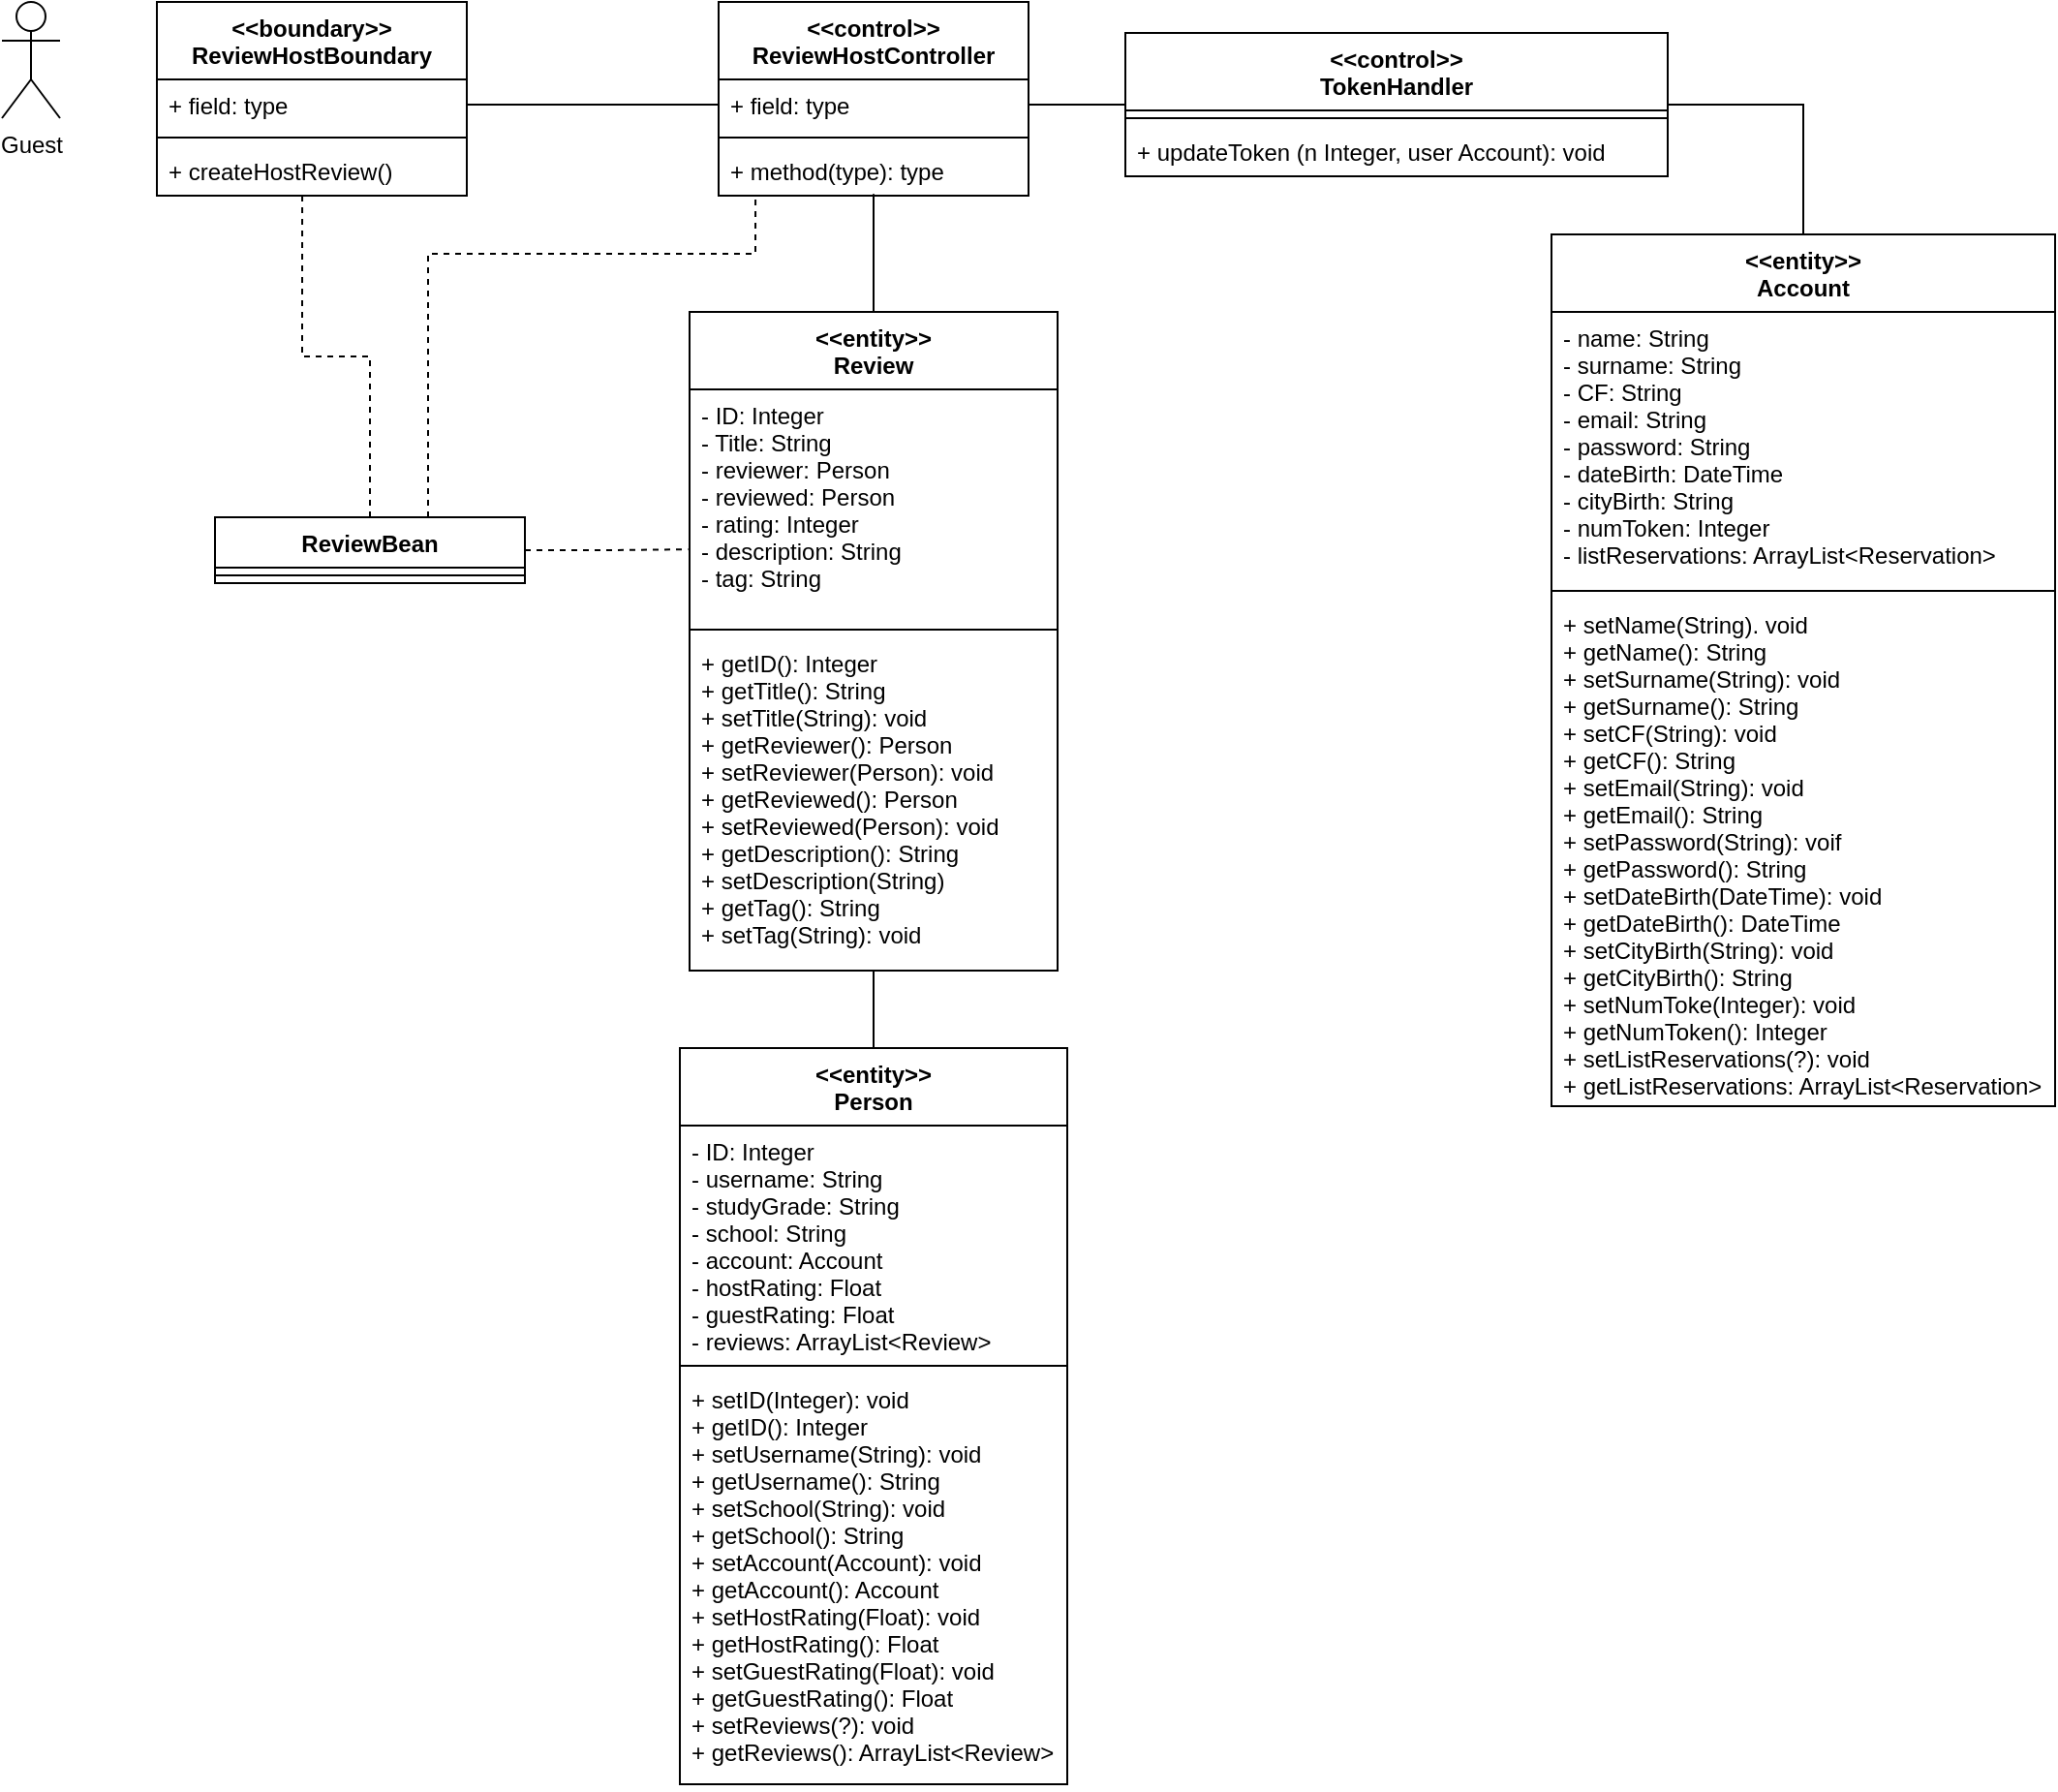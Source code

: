 <mxfile version="14.0.0" type="github">
  <diagram id="09jijmmeEL49xiMSb2o-" name="Page-1">
    <mxGraphModel dx="1673" dy="896" grid="1" gridSize="10" guides="1" tooltips="1" connect="1" arrows="1" fold="1" page="1" pageScale="1" pageWidth="1169" pageHeight="827" math="0" shadow="0">
      <root>
        <mxCell id="0" />
        <mxCell id="1" parent="0" />
        <mxCell id="DUrG6-pXYDQIY_fJw-mi-1" style="edgeStyle=orthogonalEdgeStyle;rounded=0;orthogonalLoop=1;jettySize=auto;html=1;exitX=0.5;exitY=0;exitDx=0;exitDy=0;entryX=0.119;entryY=1;entryDx=0;entryDy=0;entryPerimeter=0;dashed=1;endArrow=none;endFill=0;" parent="1" source="DUrG6-pXYDQIY_fJw-mi-4" target="DUrG6-pXYDQIY_fJw-mi-14" edge="1">
          <mxGeometry relative="1" as="geometry">
            <Array as="points">
              <mxPoint x="250" y="180" />
              <mxPoint x="419" y="180" />
            </Array>
          </mxGeometry>
        </mxCell>
        <mxCell id="4nNfvsDVkFAxNqIKHBWq-24" style="edgeStyle=orthogonalEdgeStyle;rounded=0;orthogonalLoop=1;jettySize=auto;html=1;entryX=0.469;entryY=0.977;entryDx=0;entryDy=0;entryPerimeter=0;endArrow=none;endFill=0;dashed=1;" edge="1" parent="1" source="DUrG6-pXYDQIY_fJw-mi-4" target="DUrG6-pXYDQIY_fJw-mi-10">
          <mxGeometry relative="1" as="geometry" />
        </mxCell>
        <mxCell id="4nNfvsDVkFAxNqIKHBWq-25" style="edgeStyle=orthogonalEdgeStyle;rounded=0;orthogonalLoop=1;jettySize=auto;html=1;entryX=-0.004;entryY=0.688;entryDx=0;entryDy=0;entryPerimeter=0;dashed=1;endArrow=none;endFill=0;" edge="1" parent="1" source="DUrG6-pXYDQIY_fJw-mi-4" target="4nNfvsDVkFAxNqIKHBWq-4">
          <mxGeometry relative="1" as="geometry" />
        </mxCell>
        <mxCell id="DUrG6-pXYDQIY_fJw-mi-4" value="ReviewBean" style="swimlane;fontStyle=1;align=center;verticalAlign=top;childLayout=stackLayout;horizontal=1;startSize=26;horizontalStack=0;resizeParent=1;resizeParentMax=0;resizeLast=0;collapsible=1;marginBottom=0;" parent="1" vertex="1">
          <mxGeometry x="140" y="316" width="160" height="34" as="geometry" />
        </mxCell>
        <mxCell id="DUrG6-pXYDQIY_fJw-mi-5" value="" style="line;strokeWidth=1;fillColor=none;align=left;verticalAlign=middle;spacingTop=-1;spacingLeft=3;spacingRight=3;rotatable=0;labelPosition=right;points=[];portConstraint=eastwest;" parent="DUrG6-pXYDQIY_fJw-mi-4" vertex="1">
          <mxGeometry y="26" width="160" height="8" as="geometry" />
        </mxCell>
        <mxCell id="DUrG6-pXYDQIY_fJw-mi-6" value="Guest" style="shape=umlActor;verticalLabelPosition=bottom;verticalAlign=top;html=1;outlineConnect=0;" parent="1" vertex="1">
          <mxGeometry x="30" y="50" width="30" height="60" as="geometry" />
        </mxCell>
        <mxCell id="DUrG6-pXYDQIY_fJw-mi-7" value="&lt;&lt;boundary&gt;&gt;&#xa;ReviewHostBoundary" style="swimlane;fontStyle=1;align=center;verticalAlign=top;childLayout=stackLayout;horizontal=1;startSize=40;horizontalStack=0;resizeParent=1;resizeParentMax=0;resizeLast=0;collapsible=1;marginBottom=0;" parent="1" vertex="1">
          <mxGeometry x="110" y="50" width="160" height="100" as="geometry" />
        </mxCell>
        <mxCell id="DUrG6-pXYDQIY_fJw-mi-8" value="+ field: type" style="text;strokeColor=none;fillColor=none;align=left;verticalAlign=top;spacingLeft=4;spacingRight=4;overflow=hidden;rotatable=0;points=[[0,0.5],[1,0.5]];portConstraint=eastwest;" parent="DUrG6-pXYDQIY_fJw-mi-7" vertex="1">
          <mxGeometry y="40" width="160" height="26" as="geometry" />
        </mxCell>
        <mxCell id="DUrG6-pXYDQIY_fJw-mi-9" value="" style="line;strokeWidth=1;fillColor=none;align=left;verticalAlign=middle;spacingTop=-1;spacingLeft=3;spacingRight=3;rotatable=0;labelPosition=right;points=[];portConstraint=eastwest;" parent="DUrG6-pXYDQIY_fJw-mi-7" vertex="1">
          <mxGeometry y="66" width="160" height="8" as="geometry" />
        </mxCell>
        <mxCell id="DUrG6-pXYDQIY_fJw-mi-10" value="+ createHostReview()" style="text;strokeColor=none;fillColor=none;align=left;verticalAlign=top;spacingLeft=4;spacingRight=4;overflow=hidden;rotatable=0;points=[[0,0.5],[1,0.5]];portConstraint=eastwest;" parent="DUrG6-pXYDQIY_fJw-mi-7" vertex="1">
          <mxGeometry y="74" width="160" height="26" as="geometry" />
        </mxCell>
        <mxCell id="DUrG6-pXYDQIY_fJw-mi-11" value="&lt;&lt;control&gt;&gt;&#xa;ReviewHostController" style="swimlane;fontStyle=1;align=center;verticalAlign=top;childLayout=stackLayout;horizontal=1;startSize=40;horizontalStack=0;resizeParent=1;resizeParentMax=0;resizeLast=0;collapsible=1;marginBottom=0;" parent="1" vertex="1">
          <mxGeometry x="400" y="50" width="160" height="100" as="geometry" />
        </mxCell>
        <mxCell id="DUrG6-pXYDQIY_fJw-mi-12" value="+ field: type" style="text;strokeColor=none;fillColor=none;align=left;verticalAlign=top;spacingLeft=4;spacingRight=4;overflow=hidden;rotatable=0;points=[[0,0.5],[1,0.5]];portConstraint=eastwest;" parent="DUrG6-pXYDQIY_fJw-mi-11" vertex="1">
          <mxGeometry y="40" width="160" height="26" as="geometry" />
        </mxCell>
        <mxCell id="DUrG6-pXYDQIY_fJw-mi-13" value="" style="line;strokeWidth=1;fillColor=none;align=left;verticalAlign=middle;spacingTop=-1;spacingLeft=3;spacingRight=3;rotatable=0;labelPosition=right;points=[];portConstraint=eastwest;" parent="DUrG6-pXYDQIY_fJw-mi-11" vertex="1">
          <mxGeometry y="66" width="160" height="8" as="geometry" />
        </mxCell>
        <mxCell id="DUrG6-pXYDQIY_fJw-mi-14" value="+ method(type): type" style="text;strokeColor=none;fillColor=none;align=left;verticalAlign=top;spacingLeft=4;spacingRight=4;overflow=hidden;rotatable=0;points=[[0,0.5],[1,0.5]];portConstraint=eastwest;" parent="DUrG6-pXYDQIY_fJw-mi-11" vertex="1">
          <mxGeometry y="74" width="160" height="26" as="geometry" />
        </mxCell>
        <mxCell id="DUrG6-pXYDQIY_fJw-mi-25" style="edgeStyle=orthogonalEdgeStyle;rounded=0;orthogonalLoop=1;jettySize=auto;html=1;exitX=1;exitY=0.5;exitDx=0;exitDy=0;entryX=0;entryY=0.5;entryDx=0;entryDy=0;endArrow=none;endFill=0;" parent="1" source="DUrG6-pXYDQIY_fJw-mi-8" target="DUrG6-pXYDQIY_fJw-mi-12" edge="1">
          <mxGeometry relative="1" as="geometry" />
        </mxCell>
        <mxCell id="4nNfvsDVkFAxNqIKHBWq-7" style="edgeStyle=orthogonalEdgeStyle;rounded=0;orthogonalLoop=1;jettySize=auto;html=1;entryX=0.5;entryY=0.968;entryDx=0;entryDy=0;entryPerimeter=0;endArrow=none;endFill=0;" edge="1" parent="1" source="4nNfvsDVkFAxNqIKHBWq-3" target="DUrG6-pXYDQIY_fJw-mi-14">
          <mxGeometry relative="1" as="geometry" />
        </mxCell>
        <mxCell id="4nNfvsDVkFAxNqIKHBWq-3" value="&lt;&lt;entity&gt;&gt;&#xa;Review" style="swimlane;fontStyle=1;align=center;verticalAlign=top;childLayout=stackLayout;horizontal=1;startSize=40;horizontalStack=0;resizeParent=1;resizeParentMax=0;resizeLast=0;collapsible=1;marginBottom=0;" vertex="1" parent="1">
          <mxGeometry x="385" y="210" width="190" height="340" as="geometry" />
        </mxCell>
        <mxCell id="4nNfvsDVkFAxNqIKHBWq-4" value="- ID: Integer&#xa;- Title: String&#xa;- reviewer: Person&#xa;- reviewed: Person&#xa;- rating: Integer&#xa;- description: String&#xa;- tag: String" style="text;strokeColor=none;fillColor=none;align=left;verticalAlign=top;spacingLeft=4;spacingRight=4;overflow=hidden;rotatable=0;points=[[0,0.5],[1,0.5]];portConstraint=eastwest;" vertex="1" parent="4nNfvsDVkFAxNqIKHBWq-3">
          <mxGeometry y="40" width="190" height="120" as="geometry" />
        </mxCell>
        <mxCell id="4nNfvsDVkFAxNqIKHBWq-5" value="" style="line;strokeWidth=1;fillColor=none;align=left;verticalAlign=middle;spacingTop=-1;spacingLeft=3;spacingRight=3;rotatable=0;labelPosition=right;points=[];portConstraint=eastwest;" vertex="1" parent="4nNfvsDVkFAxNqIKHBWq-3">
          <mxGeometry y="160" width="190" height="8" as="geometry" />
        </mxCell>
        <mxCell id="4nNfvsDVkFAxNqIKHBWq-6" value="+ getID(): Integer&#xa;+ getTitle(): String&#xa;+ setTitle(String): void&#xa;+ getReviewer(): Person&#xa;+ setReviewer(Person): void&#xa;+ getReviewed(): Person&#xa;+ setReviewed(Person): void&#xa;+ getDescription(): String&#xa;+ setDescription(String)&#xa;+ getTag(): String&#xa;+ setTag(String): void" style="text;strokeColor=none;fillColor=none;align=left;verticalAlign=top;spacingLeft=4;spacingRight=4;overflow=hidden;rotatable=0;points=[[0,0.5],[1,0.5]];portConstraint=eastwest;" vertex="1" parent="4nNfvsDVkFAxNqIKHBWq-3">
          <mxGeometry y="168" width="190" height="172" as="geometry" />
        </mxCell>
        <mxCell id="4nNfvsDVkFAxNqIKHBWq-8" value="&lt;&lt;control&gt;&gt;&#xa;TokenHandler" style="swimlane;fontStyle=1;align=center;verticalAlign=top;childLayout=stackLayout;horizontal=1;startSize=40;horizontalStack=0;resizeParent=1;resizeParentMax=0;resizeLast=0;collapsible=1;marginBottom=0;" vertex="1" parent="1">
          <mxGeometry x="610" y="66" width="280" height="74" as="geometry" />
        </mxCell>
        <mxCell id="4nNfvsDVkFAxNqIKHBWq-9" value="" style="line;strokeWidth=1;fillColor=none;align=left;verticalAlign=middle;spacingTop=-1;spacingLeft=3;spacingRight=3;rotatable=0;labelPosition=right;points=[];portConstraint=eastwest;" vertex="1" parent="4nNfvsDVkFAxNqIKHBWq-8">
          <mxGeometry y="40" width="280" height="8" as="geometry" />
        </mxCell>
        <mxCell id="4nNfvsDVkFAxNqIKHBWq-10" value="+ updateToken (n Integer, user Account): void&#xa;" style="text;strokeColor=none;fillColor=none;align=left;verticalAlign=top;spacingLeft=4;spacingRight=4;overflow=hidden;rotatable=0;points=[[0,0.5],[1,0.5]];portConstraint=eastwest;" vertex="1" parent="4nNfvsDVkFAxNqIKHBWq-8">
          <mxGeometry y="48" width="280" height="26" as="geometry" />
        </mxCell>
        <mxCell id="4nNfvsDVkFAxNqIKHBWq-22" style="edgeStyle=orthogonalEdgeStyle;rounded=0;orthogonalLoop=1;jettySize=auto;html=1;entryX=1;entryY=0.5;entryDx=0;entryDy=0;endArrow=none;endFill=0;" edge="1" parent="1" source="4nNfvsDVkFAxNqIKHBWq-11" target="4nNfvsDVkFAxNqIKHBWq-8">
          <mxGeometry relative="1" as="geometry" />
        </mxCell>
        <mxCell id="4nNfvsDVkFAxNqIKHBWq-11" value="&lt;&lt;entity&gt;&gt;&#xa;Account" style="swimlane;fontStyle=1;align=center;verticalAlign=top;childLayout=stackLayout;horizontal=1;startSize=40;horizontalStack=0;resizeParent=1;resizeParentMax=0;resizeLast=0;collapsible=1;marginBottom=0;" vertex="1" parent="1">
          <mxGeometry x="830" y="170" width="260" height="450" as="geometry" />
        </mxCell>
        <mxCell id="4nNfvsDVkFAxNqIKHBWq-12" value="- name: String&#xa;- surname: String&#xa;- CF: String&#xa;- email: String&#xa;- password: String&#xa;- dateBirth: DateTime&#xa;- cityBirth: String&#xa;- numToken: Integer&#xa;- listReservations: ArrayList&lt;Reservation&gt;" style="text;strokeColor=none;fillColor=none;align=left;verticalAlign=top;spacingLeft=4;spacingRight=4;overflow=hidden;rotatable=0;points=[[0,0.5],[1,0.5]];portConstraint=eastwest;" vertex="1" parent="4nNfvsDVkFAxNqIKHBWq-11">
          <mxGeometry y="40" width="260" height="140" as="geometry" />
        </mxCell>
        <mxCell id="4nNfvsDVkFAxNqIKHBWq-13" value="" style="line;strokeWidth=1;fillColor=none;align=left;verticalAlign=middle;spacingTop=-1;spacingLeft=3;spacingRight=3;rotatable=0;labelPosition=right;points=[];portConstraint=eastwest;" vertex="1" parent="4nNfvsDVkFAxNqIKHBWq-11">
          <mxGeometry y="180" width="260" height="8" as="geometry" />
        </mxCell>
        <mxCell id="4nNfvsDVkFAxNqIKHBWq-14" value="+ setName(String). void&#xa;+ getName(): String&#xa;+ setSurname(String): void&#xa;+ getSurname(): String&#xa;+ setCF(String): void&#xa;+ getCF(): String&#xa;+ setEmail(String): void&#xa;+ getEmail(): String&#xa;+ setPassword(String): voif&#xa;+ getPassword(): String&#xa;+ setDateBirth(DateTime): void&#xa;+ getDateBirth(): DateTime&#xa;+ setCityBirth(String): void&#xa;+ getCityBirth(): String&#xa;+ setNumToke(Integer): void&#xa;+ getNumToken(): Integer&#xa;+ setListReservations(?): void&#xa;+ getListReservations: ArrayList&lt;Reservation&gt;&#xa;&#xa;" style="text;strokeColor=none;fillColor=none;align=left;verticalAlign=top;spacingLeft=4;spacingRight=4;overflow=hidden;rotatable=0;points=[[0,0.5],[1,0.5]];portConstraint=eastwest;" vertex="1" parent="4nNfvsDVkFAxNqIKHBWq-11">
          <mxGeometry y="188" width="260" height="262" as="geometry" />
        </mxCell>
        <mxCell id="4nNfvsDVkFAxNqIKHBWq-19" style="edgeStyle=orthogonalEdgeStyle;rounded=0;orthogonalLoop=1;jettySize=auto;html=1;entryX=0.5;entryY=1;entryDx=0;entryDy=0;entryPerimeter=0;endArrow=none;endFill=0;" edge="1" parent="1" source="4nNfvsDVkFAxNqIKHBWq-15" target="4nNfvsDVkFAxNqIKHBWq-6">
          <mxGeometry relative="1" as="geometry" />
        </mxCell>
        <mxCell id="4nNfvsDVkFAxNqIKHBWq-15" value="&lt;&lt;entity&gt;&gt;&#xa;Person" style="swimlane;fontStyle=1;align=center;verticalAlign=top;childLayout=stackLayout;horizontal=1;startSize=40;horizontalStack=0;resizeParent=1;resizeParentMax=0;resizeLast=0;collapsible=1;marginBottom=0;" vertex="1" parent="1">
          <mxGeometry x="380" y="590" width="200" height="380" as="geometry" />
        </mxCell>
        <mxCell id="4nNfvsDVkFAxNqIKHBWq-16" value="- ID: Integer&#xa;- username: String&#xa;- studyGrade: String&#xa;- school: String&#xa;- account: Account&#xa;- hostRating: Float&#xa;- guestRating: Float&#xa;- reviews: ArrayList&lt;Review&gt;" style="text;strokeColor=none;fillColor=none;align=left;verticalAlign=top;spacingLeft=4;spacingRight=4;overflow=hidden;rotatable=0;points=[[0,0.5],[1,0.5]];portConstraint=eastwest;" vertex="1" parent="4nNfvsDVkFAxNqIKHBWq-15">
          <mxGeometry y="40" width="200" height="120" as="geometry" />
        </mxCell>
        <mxCell id="4nNfvsDVkFAxNqIKHBWq-17" value="" style="line;strokeWidth=1;fillColor=none;align=left;verticalAlign=middle;spacingTop=-1;spacingLeft=3;spacingRight=3;rotatable=0;labelPosition=right;points=[];portConstraint=eastwest;" vertex="1" parent="4nNfvsDVkFAxNqIKHBWq-15">
          <mxGeometry y="160" width="200" height="8" as="geometry" />
        </mxCell>
        <mxCell id="4nNfvsDVkFAxNqIKHBWq-18" value="+ setID(Integer): void&#xa;+ getID(): Integer&#xa;+ setUsername(String): void&#xa;+ getUsername(): String&#xa;+ setSchool(String): void&#xa;+ getSchool(): String&#xa;+ setAccount(Account): void&#xa;+ getAccount(): Account&#xa;+ setHostRating(Float): void&#xa;+ getHostRating(): Float&#xa;+ setGuestRating(Float): void&#xa;+ getGuestRating(): Float&#xa;+ setReviews(?): void&#xa;+ getReviews(): ArrayList&lt;Review&gt;" style="text;strokeColor=none;fillColor=none;align=left;verticalAlign=top;spacingLeft=4;spacingRight=4;overflow=hidden;rotatable=0;points=[[0,0.5],[1,0.5]];portConstraint=eastwest;" vertex="1" parent="4nNfvsDVkFAxNqIKHBWq-15">
          <mxGeometry y="168" width="200" height="212" as="geometry" />
        </mxCell>
        <mxCell id="4nNfvsDVkFAxNqIKHBWq-20" style="edgeStyle=orthogonalEdgeStyle;rounded=0;orthogonalLoop=1;jettySize=auto;html=1;entryX=0;entryY=0.5;entryDx=0;entryDy=0;endArrow=none;endFill=0;" edge="1" parent="1" source="DUrG6-pXYDQIY_fJw-mi-12" target="4nNfvsDVkFAxNqIKHBWq-8">
          <mxGeometry relative="1" as="geometry" />
        </mxCell>
      </root>
    </mxGraphModel>
  </diagram>
</mxfile>
